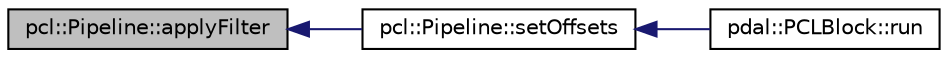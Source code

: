 digraph "pcl::Pipeline::applyFilter"
{
  edge [fontname="Helvetica",fontsize="10",labelfontname="Helvetica",labelfontsize="10"];
  node [fontname="Helvetica",fontsize="10",shape=record];
  rankdir="LR";
  Node1 [label="pcl::Pipeline::applyFilter",height=0.2,width=0.4,color="black", fillcolor="grey75", style="filled", fontcolor="black"];
  Node1 -> Node2 [dir="back",color="midnightblue",fontsize="10",style="solid",fontname="Helvetica"];
  Node2 [label="pcl::Pipeline::setOffsets",height=0.2,width=0.4,color="black", fillcolor="white", style="filled",URL="$classpcl_1_1Pipeline.html#ac551c7115843815ea93549c9d174a44e",tooltip="Set the offsets to the data in the x, y, and z dimension. "];
  Node2 -> Node3 [dir="back",color="midnightblue",fontsize="10",style="solid",fontname="Helvetica"];
  Node3 [label="pdal::PCLBlock::run",height=0.2,width=0.4,color="black", fillcolor="white", style="filled",URL="$classpdal_1_1PCLBlock.html#ac2a76cf2df667cfce88d3a819a40483d"];
}
